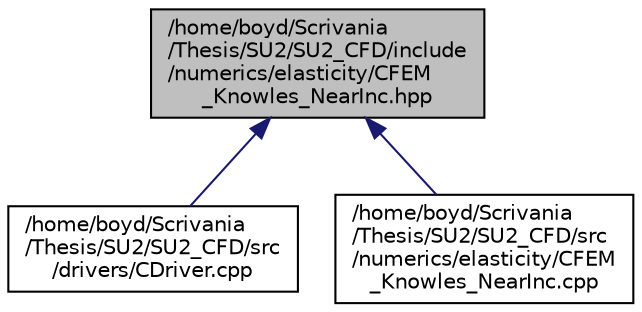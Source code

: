 digraph "/home/boyd/Scrivania/Thesis/SU2/SU2_CFD/include/numerics/elasticity/CFEM_Knowles_NearInc.hpp"
{
  edge [fontname="Helvetica",fontsize="10",labelfontname="Helvetica",labelfontsize="10"];
  node [fontname="Helvetica",fontsize="10",shape=record];
  Node47 [label="/home/boyd/Scrivania\l/Thesis/SU2/SU2_CFD/include\l/numerics/elasticity/CFEM\l_Knowles_NearInc.hpp",height=0.2,width=0.4,color="black", fillcolor="grey75", style="filled", fontcolor="black"];
  Node47 -> Node48 [dir="back",color="midnightblue",fontsize="10",style="solid",fontname="Helvetica"];
  Node48 [label="/home/boyd/Scrivania\l/Thesis/SU2/SU2_CFD/src\l/drivers/CDriver.cpp",height=0.2,width=0.4,color="black", fillcolor="white", style="filled",URL="$_c_driver_8cpp.html"];
  Node47 -> Node49 [dir="back",color="midnightblue",fontsize="10",style="solid",fontname="Helvetica"];
  Node49 [label="/home/boyd/Scrivania\l/Thesis/SU2/SU2_CFD/src\l/numerics/elasticity/CFEM\l_Knowles_NearInc.cpp",height=0.2,width=0.4,color="black", fillcolor="white", style="filled",URL="$_c_f_e_m___knowles___near_inc_8cpp.html",tooltip="FE numerics for nearly incompressible Knowles material model. "];
}
